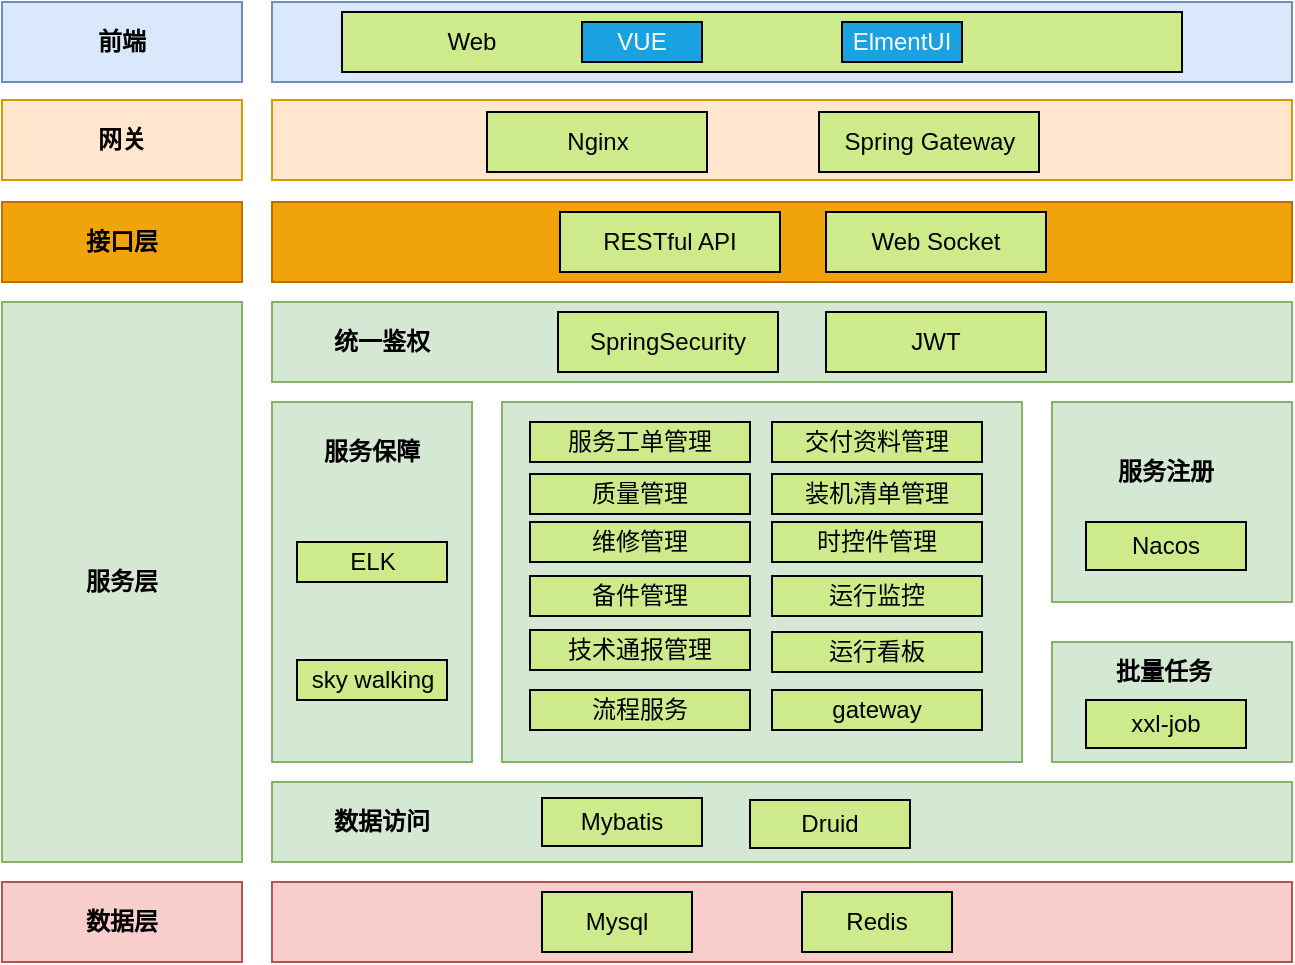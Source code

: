 <mxfile version="21.6.8" type="github">
  <diagram name="第 1 页" id="tTyKexbOoJwoOV7x55Js">
    <mxGraphModel dx="1050" dy="566" grid="1" gridSize="10" guides="1" tooltips="1" connect="1" arrows="1" fold="1" page="1" pageScale="1" pageWidth="827" pageHeight="1169" math="0" shadow="0">
      <root>
        <mxCell id="0" />
        <mxCell id="1" parent="0" />
        <mxCell id="Ohir-lPhPDSaUjCYVocN-1" value="前端" style="rounded=0;whiteSpace=wrap;html=1;fillColor=#dae8fc;strokeColor=#6c8ebf;fontStyle=1" vertex="1" parent="1">
          <mxGeometry x="40" y="70" width="120" height="40" as="geometry" />
        </mxCell>
        <mxCell id="Ohir-lPhPDSaUjCYVocN-2" value="" style="rounded=0;whiteSpace=wrap;html=1;fillColor=#dae8fc;strokeColor=#6c8ebf;" vertex="1" parent="1">
          <mxGeometry x="175" y="70" width="510" height="40" as="geometry" />
        </mxCell>
        <mxCell id="Ohir-lPhPDSaUjCYVocN-3" value="" style="rounded=0;whiteSpace=wrap;html=1;fillColor=#CDEB8B;" vertex="1" parent="1">
          <mxGeometry x="210" y="75" width="420" height="30" as="geometry" />
        </mxCell>
        <mxCell id="Ohir-lPhPDSaUjCYVocN-4" value="Web" style="text;html=1;strokeColor=none;fillColor=none;align=center;verticalAlign=middle;whiteSpace=wrap;rounded=0;" vertex="1" parent="1">
          <mxGeometry x="210" y="75" width="130" height="30" as="geometry" />
        </mxCell>
        <mxCell id="Ohir-lPhPDSaUjCYVocN-5" value="&lt;font color=&quot;#ffffff&quot;&gt;VUE&lt;/font&gt;" style="rounded=0;whiteSpace=wrap;html=1;fillColor=#19A1E2;" vertex="1" parent="1">
          <mxGeometry x="330" y="80" width="60" height="20" as="geometry" />
        </mxCell>
        <mxCell id="Ohir-lPhPDSaUjCYVocN-6" value="&lt;font color=&quot;#ffffff&quot;&gt;ElmentUI&lt;/font&gt;" style="rounded=0;whiteSpace=wrap;html=1;fillColor=#19A1E2;" vertex="1" parent="1">
          <mxGeometry x="460" y="80" width="60" height="20" as="geometry" />
        </mxCell>
        <mxCell id="Ohir-lPhPDSaUjCYVocN-7" value="网关" style="rounded=0;whiteSpace=wrap;html=1;fillColor=#ffe6cc;strokeColor=#d79b00;fontStyle=1" vertex="1" parent="1">
          <mxGeometry x="40" y="119" width="120" height="40" as="geometry" />
        </mxCell>
        <mxCell id="Ohir-lPhPDSaUjCYVocN-8" value="" style="rounded=0;whiteSpace=wrap;html=1;fillColor=#ffe6cc;strokeColor=#d79b00;" vertex="1" parent="1">
          <mxGeometry x="175" y="119" width="510" height="40" as="geometry" />
        </mxCell>
        <mxCell id="Ohir-lPhPDSaUjCYVocN-9" value="Nginx" style="rounded=0;whiteSpace=wrap;html=1;fillColor=#CDEB8B;" vertex="1" parent="1">
          <mxGeometry x="282.5" y="125" width="110" height="30" as="geometry" />
        </mxCell>
        <mxCell id="Ohir-lPhPDSaUjCYVocN-10" value="Spring Gateway" style="rounded=0;whiteSpace=wrap;html=1;fillColor=#CDEB8B;" vertex="1" parent="1">
          <mxGeometry x="448.5" y="125" width="110" height="30" as="geometry" />
        </mxCell>
        <mxCell id="Ohir-lPhPDSaUjCYVocN-11" value="接口层" style="rounded=0;whiteSpace=wrap;html=1;fillColor=#f0a30a;strokeColor=#BD7000;fontColor=#000000;fontStyle=1" vertex="1" parent="1">
          <mxGeometry x="40" y="170" width="120" height="40" as="geometry" />
        </mxCell>
        <mxCell id="Ohir-lPhPDSaUjCYVocN-12" value="" style="rounded=0;whiteSpace=wrap;html=1;fillColor=#f0a30a;strokeColor=#BD7000;fontColor=#000000;" vertex="1" parent="1">
          <mxGeometry x="175" y="170" width="510" height="40" as="geometry" />
        </mxCell>
        <mxCell id="Ohir-lPhPDSaUjCYVocN-13" value="RESTful API" style="rounded=0;whiteSpace=wrap;html=1;fillColor=#CDEB8B;" vertex="1" parent="1">
          <mxGeometry x="319" y="175" width="110" height="30" as="geometry" />
        </mxCell>
        <mxCell id="Ohir-lPhPDSaUjCYVocN-14" value="Web Socket" style="rounded=0;whiteSpace=wrap;html=1;fillColor=#CDEB8B;" vertex="1" parent="1">
          <mxGeometry x="452" y="175" width="110" height="30" as="geometry" />
        </mxCell>
        <mxCell id="Ohir-lPhPDSaUjCYVocN-15" value="服务层" style="rounded=0;whiteSpace=wrap;html=1;fillColor=#d5e8d4;strokeColor=#82b366;fontStyle=1" vertex="1" parent="1">
          <mxGeometry x="40" y="220" width="120" height="280" as="geometry" />
        </mxCell>
        <mxCell id="Ohir-lPhPDSaUjCYVocN-16" value="" style="rounded=0;whiteSpace=wrap;html=1;fillColor=#d5e8d4;strokeColor=#82b366;" vertex="1" parent="1">
          <mxGeometry x="175" y="220" width="510" height="40" as="geometry" />
        </mxCell>
        <mxCell id="Ohir-lPhPDSaUjCYVocN-17" value="统一鉴权" style="text;html=1;strokeColor=none;fillColor=none;align=center;verticalAlign=middle;whiteSpace=wrap;rounded=0;fontStyle=1" vertex="1" parent="1">
          <mxGeometry x="200" y="225" width="60" height="30" as="geometry" />
        </mxCell>
        <mxCell id="Ohir-lPhPDSaUjCYVocN-18" value="SpringSecurity" style="rounded=0;whiteSpace=wrap;html=1;fillColor=#CDEB8B;" vertex="1" parent="1">
          <mxGeometry x="318" y="225" width="110" height="30" as="geometry" />
        </mxCell>
        <mxCell id="Ohir-lPhPDSaUjCYVocN-19" value="JWT" style="rounded=0;whiteSpace=wrap;html=1;fillColor=#CDEB8B;" vertex="1" parent="1">
          <mxGeometry x="452" y="225" width="110" height="30" as="geometry" />
        </mxCell>
        <mxCell id="Ohir-lPhPDSaUjCYVocN-20" value="" style="rounded=0;whiteSpace=wrap;html=1;fillColor=#d5e8d4;strokeColor=#82b366;" vertex="1" parent="1">
          <mxGeometry x="290" y="270" width="260" height="180" as="geometry" />
        </mxCell>
        <mxCell id="Ohir-lPhPDSaUjCYVocN-21" value="" style="rounded=0;whiteSpace=wrap;html=1;fillColor=#d5e8d4;strokeColor=#82b366;" vertex="1" parent="1">
          <mxGeometry x="175" y="270" width="100" height="180" as="geometry" />
        </mxCell>
        <mxCell id="Ohir-lPhPDSaUjCYVocN-22" value="服务保障" style="text;html=1;strokeColor=none;fillColor=none;align=center;verticalAlign=middle;whiteSpace=wrap;rounded=0;fontStyle=1" vertex="1" parent="1">
          <mxGeometry x="195" y="280" width="60" height="30" as="geometry" />
        </mxCell>
        <mxCell id="Ohir-lPhPDSaUjCYVocN-23" value="ELK" style="rounded=0;whiteSpace=wrap;html=1;fillColor=#CDEB8B;" vertex="1" parent="1">
          <mxGeometry x="187.5" y="340" width="75" height="20" as="geometry" />
        </mxCell>
        <mxCell id="Ohir-lPhPDSaUjCYVocN-24" value="sky&amp;nbsp;walking" style="rounded=0;whiteSpace=wrap;html=1;fillColor=#CDEB8B;" vertex="1" parent="1">
          <mxGeometry x="187.5" y="399" width="75" height="20" as="geometry" />
        </mxCell>
        <mxCell id="Ohir-lPhPDSaUjCYVocN-25" value="服务工单管理" style="rounded=0;whiteSpace=wrap;html=1;fillColor=#CDEB8B;" vertex="1" parent="1">
          <mxGeometry x="304" y="280" width="110" height="20" as="geometry" />
        </mxCell>
        <mxCell id="Ohir-lPhPDSaUjCYVocN-26" value="交付资料管理" style="rounded=0;whiteSpace=wrap;html=1;fillColor=#CDEB8B;" vertex="1" parent="1">
          <mxGeometry x="425" y="280" width="105" height="20" as="geometry" />
        </mxCell>
        <mxCell id="Ohir-lPhPDSaUjCYVocN-27" value="质量管理" style="rounded=0;whiteSpace=wrap;html=1;fillColor=#CDEB8B;" vertex="1" parent="1">
          <mxGeometry x="304" y="306" width="110" height="20" as="geometry" />
        </mxCell>
        <mxCell id="Ohir-lPhPDSaUjCYVocN-28" value="装机清单管理" style="rounded=0;whiteSpace=wrap;html=1;fillColor=#CDEB8B;" vertex="1" parent="1">
          <mxGeometry x="425" y="306" width="105" height="20" as="geometry" />
        </mxCell>
        <mxCell id="Ohir-lPhPDSaUjCYVocN-29" value="gateway" style="rounded=0;whiteSpace=wrap;html=1;fillColor=#CDEB8B;" vertex="1" parent="1">
          <mxGeometry x="425" y="414" width="105" height="20" as="geometry" />
        </mxCell>
        <mxCell id="Ohir-lPhPDSaUjCYVocN-30" value="" style="rounded=0;whiteSpace=wrap;html=1;fillColor=#d5e8d4;strokeColor=#82b366;" vertex="1" parent="1">
          <mxGeometry x="565" y="270" width="120" height="100" as="geometry" />
        </mxCell>
        <mxCell id="Ohir-lPhPDSaUjCYVocN-31" value="服务注册" style="text;html=1;strokeColor=none;fillColor=none;align=center;verticalAlign=middle;whiteSpace=wrap;rounded=0;fontStyle=1" vertex="1" parent="1">
          <mxGeometry x="592" y="290" width="60" height="30" as="geometry" />
        </mxCell>
        <mxCell id="Ohir-lPhPDSaUjCYVocN-32" value="Nacos" style="rounded=0;whiteSpace=wrap;html=1;fillColor=#CDEB8B;" vertex="1" parent="1">
          <mxGeometry x="582" y="330" width="80" height="24" as="geometry" />
        </mxCell>
        <mxCell id="Ohir-lPhPDSaUjCYVocN-33" value="" style="rounded=0;whiteSpace=wrap;html=1;fillColor=#d5e8d4;strokeColor=#82b366;" vertex="1" parent="1">
          <mxGeometry x="565" y="390" width="120" height="60" as="geometry" />
        </mxCell>
        <mxCell id="Ohir-lPhPDSaUjCYVocN-34" value="批量任务" style="text;html=1;strokeColor=none;fillColor=none;align=center;verticalAlign=middle;whiteSpace=wrap;rounded=0;fontStyle=1" vertex="1" parent="1">
          <mxGeometry x="591" y="390" width="60" height="29" as="geometry" />
        </mxCell>
        <mxCell id="Ohir-lPhPDSaUjCYVocN-35" value="xxl-job" style="rounded=0;whiteSpace=wrap;html=1;fillColor=#CDEB8B;" vertex="1" parent="1">
          <mxGeometry x="582" y="419" width="80" height="24" as="geometry" />
        </mxCell>
        <mxCell id="Ohir-lPhPDSaUjCYVocN-36" value="" style="rounded=0;whiteSpace=wrap;html=1;fillColor=#d5e8d4;strokeColor=#82b366;" vertex="1" parent="1">
          <mxGeometry x="175" y="460" width="510" height="40" as="geometry" />
        </mxCell>
        <mxCell id="Ohir-lPhPDSaUjCYVocN-37" value="数据访问" style="text;html=1;strokeColor=none;fillColor=none;align=center;verticalAlign=middle;whiteSpace=wrap;rounded=0;fontStyle=1" vertex="1" parent="1">
          <mxGeometry x="200" y="465" width="60" height="30" as="geometry" />
        </mxCell>
        <mxCell id="Ohir-lPhPDSaUjCYVocN-38" value="Mybatis" style="rounded=0;whiteSpace=wrap;html=1;fillColor=#CDEB8B;" vertex="1" parent="1">
          <mxGeometry x="310" y="468" width="80" height="24" as="geometry" />
        </mxCell>
        <mxCell id="Ohir-lPhPDSaUjCYVocN-39" value="Druid" style="rounded=0;whiteSpace=wrap;html=1;fillColor=#CDEB8B;" vertex="1" parent="1">
          <mxGeometry x="414" y="469" width="80" height="24" as="geometry" />
        </mxCell>
        <mxCell id="Ohir-lPhPDSaUjCYVocN-40" value="数据层" style="rounded=0;whiteSpace=wrap;html=1;fillColor=#f8cecc;strokeColor=#b85450;fontStyle=1" vertex="1" parent="1">
          <mxGeometry x="40" y="510" width="120" height="40" as="geometry" />
        </mxCell>
        <mxCell id="Ohir-lPhPDSaUjCYVocN-41" value="" style="rounded=0;whiteSpace=wrap;html=1;fillColor=#f8cecc;strokeColor=#b85450;" vertex="1" parent="1">
          <mxGeometry x="175" y="510" width="510" height="40" as="geometry" />
        </mxCell>
        <mxCell id="Ohir-lPhPDSaUjCYVocN-42" value="Mysql" style="rounded=0;whiteSpace=wrap;html=1;fillColor=#CDEB8B;" vertex="1" parent="1">
          <mxGeometry x="310" y="515" width="75" height="30" as="geometry" />
        </mxCell>
        <mxCell id="Ohir-lPhPDSaUjCYVocN-43" value="Redis" style="rounded=0;whiteSpace=wrap;html=1;fillColor=#CDEB8B;" vertex="1" parent="1">
          <mxGeometry x="440" y="515" width="75" height="30" as="geometry" />
        </mxCell>
        <mxCell id="Ohir-lPhPDSaUjCYVocN-44" value="维修管理" style="rounded=0;whiteSpace=wrap;html=1;fillColor=#CDEB8B;" vertex="1" parent="1">
          <mxGeometry x="304" y="330" width="110" height="20" as="geometry" />
        </mxCell>
        <mxCell id="Ohir-lPhPDSaUjCYVocN-45" value="流程服务" style="rounded=0;whiteSpace=wrap;html=1;fillColor=#CDEB8B;" vertex="1" parent="1">
          <mxGeometry x="304" y="414" width="110" height="20" as="geometry" />
        </mxCell>
        <mxCell id="Ohir-lPhPDSaUjCYVocN-46" value="时控件管理" style="rounded=0;whiteSpace=wrap;html=1;fillColor=#CDEB8B;" vertex="1" parent="1">
          <mxGeometry x="425" y="330" width="105" height="20" as="geometry" />
        </mxCell>
        <mxCell id="Ohir-lPhPDSaUjCYVocN-47" value="备件管理" style="rounded=0;whiteSpace=wrap;html=1;fillColor=#CDEB8B;" vertex="1" parent="1">
          <mxGeometry x="304" y="357" width="110" height="20" as="geometry" />
        </mxCell>
        <mxCell id="Ohir-lPhPDSaUjCYVocN-48" value="运行监控" style="rounded=0;whiteSpace=wrap;html=1;fillColor=#CDEB8B;" vertex="1" parent="1">
          <mxGeometry x="425" y="357" width="105" height="20" as="geometry" />
        </mxCell>
        <mxCell id="Ohir-lPhPDSaUjCYVocN-49" value="技术通报管理" style="rounded=0;whiteSpace=wrap;html=1;fillColor=#CDEB8B;" vertex="1" parent="1">
          <mxGeometry x="304" y="384" width="110" height="20" as="geometry" />
        </mxCell>
        <mxCell id="Ohir-lPhPDSaUjCYVocN-50" value="运行看板" style="rounded=0;whiteSpace=wrap;html=1;fillColor=#CDEB8B;" vertex="1" parent="1">
          <mxGeometry x="425" y="385" width="105" height="20" as="geometry" />
        </mxCell>
      </root>
    </mxGraphModel>
  </diagram>
</mxfile>
